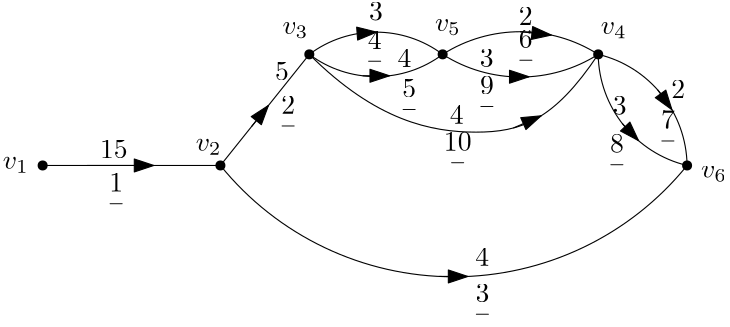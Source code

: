 <?xml version="1.0"?>
<!DOCTYPE ipe SYSTEM "ipe.dtd">
<ipe version="70206" creator="Ipe 7.2.6">
<info created="D:20161123100732" modified="D:20161123100732"/>
<ipestyle name="basic">
<symbol name="arrow/arc(spx)">
<path stroke="sym-stroke" fill="sym-stroke" pen="sym-pen">
0 0 m
-1 0.333 l
-1 -0.333 l
h
</path>
</symbol>
<symbol name="arrow/farc(spx)">
<path stroke="sym-stroke" fill="white" pen="sym-pen">
0 0 m
-1 0.333 l
-1 -0.333 l
h
</path>
</symbol>
<symbol name="arrow/ptarc(spx)">
<path stroke="sym-stroke" fill="sym-stroke" pen="sym-pen">
0 0 m
-1 0.333 l
-0.8 0 l
-1 -0.333 l
h
</path>
</symbol>
<symbol name="arrow/fptarc(spx)">
<path stroke="sym-stroke" fill="white" pen="sym-pen">
0 0 m
-1 0.333 l
-0.8 0 l
-1 -0.333 l
h
</path>
</symbol>
<symbol name="mark/circle(sx)" transformations="translations">
<path fill="sym-stroke">
0.6 0 0 0.6 0 0 e
0.4 0 0 0.4 0 0 e
</path>
</symbol>
<symbol name="mark/disk(sx)" transformations="translations">
<path fill="sym-stroke">
0.6 0 0 0.6 0 0 e
</path>
</symbol>
<symbol name="mark/fdisk(sfx)" transformations="translations">
<group>
<path fill="sym-fill">
0.5 0 0 0.5 0 0 e
</path>
<path fill="sym-stroke" fillrule="eofill">
0.6 0 0 0.6 0 0 e
0.4 0 0 0.4 0 0 e
</path>
</group>
</symbol>
<symbol name="mark/box(sx)" transformations="translations">
<path fill="sym-stroke" fillrule="eofill">
-0.6 -0.6 m
0.6 -0.6 l
0.6 0.6 l
-0.6 0.6 l
h
-0.4 -0.4 m
0.4 -0.4 l
0.4 0.4 l
-0.4 0.4 l
h
</path>
</symbol>
<symbol name="mark/square(sx)" transformations="translations">
<path fill="sym-stroke">
-0.6 -0.6 m
0.6 -0.6 l
0.6 0.6 l
-0.6 0.6 l
h
</path>
</symbol>
<symbol name="mark/fsquare(sfx)" transformations="translations">
<group>
<path fill="sym-fill">
-0.5 -0.5 m
0.5 -0.5 l
0.5 0.5 l
-0.5 0.5 l
h
</path>
<path fill="sym-stroke" fillrule="eofill">
-0.6 -0.6 m
0.6 -0.6 l
0.6 0.6 l
-0.6 0.6 l
h
-0.4 -0.4 m
0.4 -0.4 l
0.4 0.4 l
-0.4 0.4 l
h
</path>
</group>
</symbol>
<symbol name="mark/cross(sx)" transformations="translations">
<group>
<path fill="sym-stroke">
-0.43 -0.57 m
0.57 0.43 l
0.43 0.57 l
-0.57 -0.43 l
h
</path>
<path fill="sym-stroke">
-0.43 0.57 m
0.57 -0.43 l
0.43 -0.57 l
-0.57 0.43 l
h
</path>
</group>
</symbol>
<symbol name="arrow/fnormal(spx)">
<path stroke="sym-stroke" fill="white" pen="sym-pen">
0 0 m
-1 0.333 l
-1 -0.333 l
h
</path>
</symbol>
<symbol name="arrow/pointed(spx)">
<path stroke="sym-stroke" fill="sym-stroke" pen="sym-pen">
0 0 m
-1 0.333 l
-0.8 0 l
-1 -0.333 l
h
</path>
</symbol>
<symbol name="arrow/fpointed(spx)">
<path stroke="sym-stroke" fill="white" pen="sym-pen">
0 0 m
-1 0.333 l
-0.8 0 l
-1 -0.333 l
h
</path>
</symbol>
<symbol name="arrow/linear(spx)">
<path stroke="sym-stroke" pen="sym-pen">
-1 0.333 m
0 0 l
-1 -0.333 l
</path>
</symbol>
<symbol name="arrow/fdouble(spx)">
<path stroke="sym-stroke" fill="white" pen="sym-pen">
0 0 m
-1 0.333 l
-1 -0.333 l
h
-1 0 m
-2 0.333 l
-2 -0.333 l
h
</path>
</symbol>
<symbol name="arrow/double(spx)">
<path stroke="sym-stroke" fill="sym-stroke" pen="sym-pen">
0 0 m
-1 0.333 l
-1 -0.333 l
h
-1 0 m
-2 0.333 l
-2 -0.333 l
h
</path>
</symbol>
<pen name="heavier" value="0.8"/>
<pen name="fat" value="1.2"/>
<pen name="ultrafat" value="2"/>
<symbolsize name="large" value="5"/>
<symbolsize name="small" value="2"/>
<symbolsize name="tiny" value="1.1"/>
<arrowsize name="large" value="10"/>
<arrowsize name="small" value="5"/>
<arrowsize name="tiny" value="3"/>
<color name="red" value="1 0 0"/>
<color name="green" value="0 1 0"/>
<color name="blue" value="0 0 1"/>
<color name="yellow" value="1 1 0"/>
<color name="orange" value="1 0.647 0"/>
<color name="gold" value="1 0.843 0"/>
<color name="purple" value="0.627 0.125 0.941"/>
<color name="gray" value="0.745"/>
<color name="brown" value="0.647 0.165 0.165"/>
<color name="navy" value="0 0 0.502"/>
<color name="pink" value="1 0.753 0.796"/>
<color name="seagreen" value="0.18 0.545 0.341"/>
<color name="turquoise" value="0.251 0.878 0.816"/>
<color name="violet" value="0.933 0.51 0.933"/>
<color name="darkblue" value="0 0 0.545"/>
<color name="darkcyan" value="0 0.545 0.545"/>
<color name="darkgray" value="0.663"/>
<color name="darkgreen" value="0 0.392 0"/>
<color name="darkmagenta" value="0.545 0 0.545"/>
<color name="darkorange" value="1 0.549 0"/>
<color name="darkred" value="0.545 0 0"/>
<color name="lightblue" value="0.678 0.847 0.902"/>
<color name="lightcyan" value="0.878 1 1"/>
<color name="lightgray" value="0.827"/>
<color name="lightgreen" value="0.565 0.933 0.565"/>
<color name="lightyellow" value="1 1 0.878"/>
<dashstyle name="dashed" value="[4] 0"/>
<dashstyle name="dotted" value="[1 3] 0"/>
<dashstyle name="dash dotted" value="[4 2 1 2] 0"/>
<dashstyle name="dash dot dotted" value="[4 2 1 2 1 2] 0"/>
<textsize name="large" value="\large"/>
<textsize name="Large" value="\Large"/>
<textsize name="LARGE" value="\LARGE"/>
<textsize name="huge" value="\huge"/>
<textsize name="Huge" value="\Huge"/>
<textsize name="small" value="\small"/>
<textsize name="footnote" value="\footnotesize"/>
<textsize name="tiny" value="\tiny"/>
<textstyle name="center" begin="\begin{center}" end="\end{center}"/>
<textstyle name="itemize" begin="\begin{itemize}" end="\end{itemize}"/>
<textstyle name="item" begin="\begin{itemize}\item{}" end="\end{itemize}"/>
<gridsize name="4 pts" value="4"/>
<gridsize name="8 pts (~3 mm)" value="8"/>
<gridsize name="16 pts (~6 mm)" value="16"/>
<gridsize name="32 pts (~12 mm)" value="32"/>
<gridsize name="10 pts (~3.5 mm)" value="10"/>
<gridsize name="20 pts (~7 mm)" value="20"/>
<gridsize name="14 pts (~5 mm)" value="14"/>
<gridsize name="28 pts (~10 mm)" value="28"/>
<gridsize name="56 pts (~20 mm)" value="56"/>
<anglesize name="90 deg" value="90"/>
<anglesize name="60 deg" value="60"/>
<anglesize name="45 deg" value="45"/>
<anglesize name="30 deg" value="30"/>
<anglesize name="22.5 deg" value="22.5"/>
<opacity name="10%" value="0.1"/>
<opacity name="30%" value="0.3"/>
<opacity name="50%" value="0.5"/>
<opacity name="75%" value="0.75"/>
<tiling name="falling" angle="-60" step="4" width="1"/>
<tiling name="rising" angle="30" step="4" width="1"/>
</ipestyle>
<page>
<layer name="alpha"/>
<view layers="alpha" active="alpha"/>
<use layer="alpha" name="mark/disk(sx)" pos="96 640" size="normal" stroke="black"/>
<use name="mark/disk(sx)" pos="160 640" size="normal" stroke="black"/>
<use name="mark/disk(sx)" pos="328 640" size="normal" stroke="black"/>
<use name="mark/disk(sx)" pos="192 680" size="normal" stroke="black"/>
<use name="mark/disk(sx)" pos="240 680" size="normal" stroke="black"/>
<use name="mark/disk(sx)" pos="296 680" size="normal" stroke="black"/>
<path stroke="black">
96 640 m
160 640 l
</path>
<path stroke="black">
160 640 m
192 680 l
</path>
<path stroke="black">
192 680 m
40 0 0 40 216 712 240 680 a
</path>
<path stroke="black">
192 680 m
40 0 0 -40 216 648 240 680 a
</path>
<path stroke="black">
240 680 m
52.1536 0 0 52.1536 268 724 296 680 a
</path>
<path stroke="black">
240 680 m
52.1536 0 0 -52.1536 268 636 296 680 a
</path>
<path stroke="black">
296 680 m
41.7182 0 0 41.7182 337.714 680.571 328 640 a
</path>
<path stroke="black">
296 680 m
41.7182 0 0 -41.7182 286.286 639.429 328 640 a
</path>
<path stroke="black">
192 680 m
216 656
256 648
280 656
296 680 c
</path>
<path stroke="black">
160 640 m
108.074 0 0 108.074 244 708 328 640 a
</path>
<path stroke="black" arrow="normal/normal">
112 640 m
136 640 l
</path>
<path stroke="black" arrow="normal/normal">
171.143 653.929 m
177.287 661.609 l
</path>
<path stroke="black" arrow="normal/normal">
209.782 687.514 m
216.206 687.999 l
</path>
<path stroke="black" arrow="normal/normal">
211.186 672.291 m
220.847 672.295 l
</path>
<path stroke="black" arrow="normal/normal">
267.893 688.154 m
279.122 686.954 l
</path>
<path stroke="black" arrow="normal/normal">
264.78 671.946 m
271.078 671.937 l
</path>
<path stroke="black" arrow="normal/normal">
265.435 653.485 m
275.46 657.878 l
</path>
<path stroke="black" arrow="normal/normal">
304.617 655.175 m
310.522 648.933 l
</path>
<path stroke="black" arrow="normal/normal">
317.409 667.209 m
322.532 660.083 l
</path>
<path stroke="black" arrow="normal/normal">
238.85 600.049 m
249.057 600.044 l
</path>
<text matrix="1 0 0 1 9.15079 -3.22969" transformations="translations" pos="72.4982 642.09" stroke="black" type="label" width="9.298" height="4.294" depth="1.49" valign="baseline">$v_1$</text>
<text matrix="1 0 0 1 -26.9141 -65.6704" transformations="translations" pos="178.001 710.991" stroke="black" type="label" width="9.298" height="4.294" depth="1.49" valign="baseline">$v_2$</text>
<text matrix="1 0 0 1 -76.9743 -33.3735" transformations="translations" pos="259.282 720.68" stroke="black" type="label" width="9.298" height="4.294" depth="1.49" valign="baseline">$v_3$</text>
<text matrix="1 0 0 1 -22.0696 -26.3758" transformations="translations" pos="319.031 713.682" stroke="black" type="label" width="9.298" height="4.294" depth="1.49" valign="baseline">$v_4$</text>
<text matrix="1 0 0 1 -108.195 -13.457" transformations="translations" pos="345.407 701.84" stroke="black" type="label" width="9.298" height="4.294" depth="1.49" valign="baseline">$v_5$</text>
<text matrix="1 0 0 1 -33.9118 -31.7586" transformations="translations" pos="366.938 667.39" stroke="black" type="label" width="9.298" height="4.294" depth="1.49" valign="baseline">$v_6$</text>
<text matrix="1 0 0 1 -59.7493 -104.427" transformations="translations" pos="179.078 735.752" stroke="black" type="label" width="6.227" height="5.694" depth="8.53" valign="baseline">$\mathop{1}\limits_{-}$</text>
<text matrix="1 0 0 1 -51.6751 -78.5891" transformations="translations" pos="292.117 723.909" stroke="black" type="label" width="9.963" height="6.414" depth="7.81" valign="baseline">$\mathop{10}\limits_{-}$</text>
<text matrix="1 0 0 1 -50.5985 -85.0485" transformations="translations" pos="350.252 730.369" stroke="black" type="label" width="6.227" height="5.694" depth="8.53" valign="baseline">$\mathop{8}\limits_{-}$</text>
<text matrix="1 0 0 1 -75.8977 -127.035" transformations="translations" pos="257.129 786.35" stroke="black" type="label" width="6.227" height="5.694" depth="8.53" valign="baseline">$\mathop{2}\limits_{-}$</text>
<text matrix="1 0 0 1 128.111 -124.881" transformations="translations" pos="96.7209 790.118" stroke="black" type="label" width="6.227" height="5.694" depth="8.53" valign="baseline">$\mathop{5}\limits_{-}$</text>
<text matrix="1 0 0 1 91.5079 -183.016" transformations="translations" pos="159.7 774.508" stroke="black" type="label" width="6.227" height="5.694" depth="8.53" valign="baseline">$\mathop{3}\limits_{-}$</text>
<text matrix="1 0 0 1 63.5173 -131.879" transformations="translations" pos="189.305 798.192" stroke="black" type="label" width="6.227" height="5.694" depth="8.53" valign="baseline">$\mathop{9}\limits_{-}$</text>
<text matrix="1 0 0 1 34.45 -118.422" transformations="translations" pos="283.505 772.355" stroke="black" type="label" width="6.227" height="5.694" depth="8.53" valign="baseline">$\mathop{7}\limits_{-}$</text>
<text matrix="1 0 0 1 33.3604 -108.578" transformations="translations" pos="179.078 791.195" stroke="black" type="label" width="6.227" height="5.694" depth="8.53" valign="baseline">$\mathop{4}\limits_{-}$</text>
<text matrix="1 0 0 1 -15.6102 -81.8188" transformations="translations" pos="282.428 764.819" stroke="black" type="label" width="6.227" height="5.694" depth="8.53" valign="baseline">$\mathop{6}\limits_{-}$</text>
<text matrix="1 0 0 1 24.761 -100.12" transformations="translations" pos="91.8763 742.749" stroke="black" type="label" width="9.963" height="6.42" depth="0" valign="baseline">15</text>
<text matrix="1 0 0 1 -181.939 -51.1368" transformations="translations" pos="361.556 721.756" stroke="black" type="label" width="4.981" height="6.42" depth="0" valign="baseline">5</text>
<text matrix="1 0 0 1 -81.8188 -65.1321" transformations="translations" pos="383.087 723.371" stroke="black" type="label" width="4.981" height="6.42" depth="0" valign="baseline">3</text>
<text matrix="1 0 0 1 40.3711 -39.2946" transformations="translations" pos="226.985 729.83" stroke="black" type="label" width="4.981" height="6.42" depth="0" valign="baseline">2</text>
<text matrix="1 0 0 1 -189.475 -5.9211" transformations="translations" pos="413.231 681.385" stroke="black" type="label" width="4.981" height="6.42" depth="0" valign="baseline">4</text>
<text matrix="1 0 0 1 -208.315 34.45" transformations="translations" pos="461.676 641.014" stroke="black" type="label" width="4.981" height="6.42" depth="0" valign="baseline">3</text>
<text matrix="1 0 0 1 -75.3595 21.5313" transformations="translations" pos="397.62 642.629" stroke="black" type="label" width="4.981" height="6.42" depth="0" valign="baseline">2</text>
<text matrix="1 0 0 1 -186.784 66.7469" transformations="translations" pos="429.379 588.262" stroke="black" type="label" width="4.981" height="6.42" depth="0" valign="baseline">4</text>
<text matrix="1 0 0 1 -118.422 -1.61485" transformations="translations" pos="370.168 605.487" stroke="black" type="label" width="4.981" height="6.42" depth="0" valign="baseline">4</text>
<text matrix="1 0 0 1 -149.642 115.731" transformations="translations" pos="363.17 576.42" stroke="black" type="label" width="4.981" height="6.42" depth="0" valign="baseline">3</text>
</page>
</ipe>
